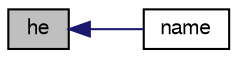 digraph "he"
{
  bgcolor="transparent";
  edge [fontname="FreeSans",fontsize="10",labelfontname="FreeSans",labelfontsize="10"];
  node [fontname="FreeSans",fontsize="10",shape=record];
  rankdir="LR";
  Node16 [label="he",height=0.2,width=0.4,color="black", fillcolor="grey75", style="filled", fontcolor="black"];
  Node16 -> Node17 [dir="back",color="midnightblue",fontsize="10",style="solid",fontname="FreeSans"];
  Node17 [label="name",height=0.2,width=0.4,color="black",URL="$a30358.html#a1a8bcd6203ec35f69c824b1a19af3377"];
}
